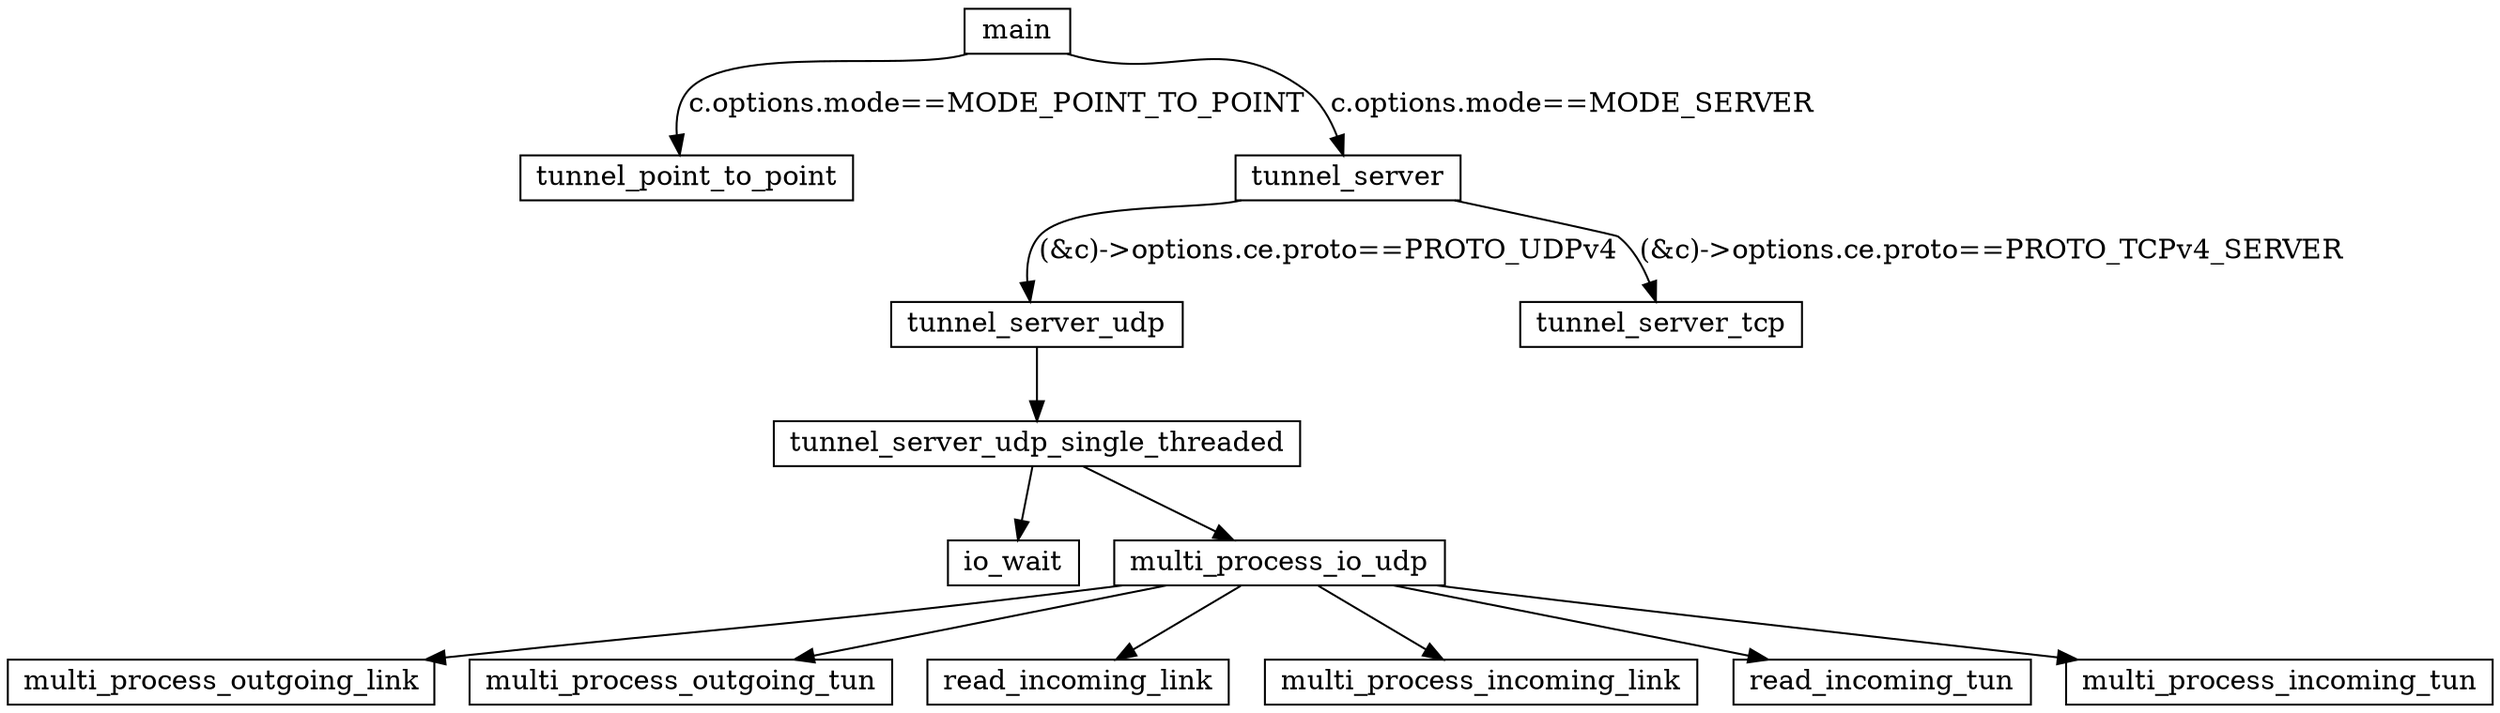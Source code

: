 digraph G {
    node [shape = record,height=.1];
	main[label = "<f0>main"];
	tunnel_point_to_point[label="<f0>tunnel_point_to_point"];
	tunnel_server[label="<f0>tunnel_server"];
	tunnel_server_udp[label="<f0>tunnel_server_udp"];
	tunnel_server_tcp[label="<f0>tunnel_server_tcp"];
	
	tunnel_server_udp_single_threaded[label="<f0>tunnel_server_udp_single_threaded"];

	io_wait[label="<f0>io_wait"];
	multi_process_io_udp[label="<f0>multi_process_io_udp"];
	multi_process_outgoing_link[label="<f0>multi_process_outgoing_link"];
	multi_process_outgoing_tun[label="<f0>multi_process_outgoing_tun"];
	read_incoming_link[label="<f0>read_incoming_link"];
	multi_process_incoming_link[label="<f0>multi_process_incoming_link"];
	read_incoming_tun[label="<f0>read_incoming_tun"];
	multi_process_incoming_tun[label="<f0>multi_process_incoming_tun"];
	
	"main":f0 -> "tunnel_point_to_point":f0[label="c.options.mode==MODE_POINT_TO_POINT"];
	"main":f0 -> "tunnel_server":f0[label="c.options.mode==MODE_SERVER"];
	"tunnel_server":f0 -> "tunnel_server_udp":f0[label="(&c)->options.ce.proto==PROTO_UDPv4"];
	"tunnel_server":f0 -> "tunnel_server_tcp":f0[label="(&c)->options.ce.proto==PROTO_TCPv4_SERVER"];
	
	"tunnel_server_udp":f0 -> "tunnel_server_udp_single_threaded":f0;
	"tunnel_server_udp_single_threaded":f0 -> "io_wait":f0;
	"tunnel_server_udp_single_threaded":f0 -> "multi_process_io_udp":f0;
	"multi_process_io_udp":f0 -> "multi_process_outgoing_link":f0;
	"multi_process_io_udp":f0 -> "multi_process_outgoing_tun":f0;
	"multi_process_io_udp":f0 -> "read_incoming_link":f0;
	"multi_process_io_udp":f0 -> "multi_process_incoming_link":f0;
	subgraph s11{
		"multi_process_io_udp":f0 -> "read_incoming_tun":f0;
		"multi_process_io_udp":f0 -> "multi_process_incoming_tun":f0;
	}


	
}
